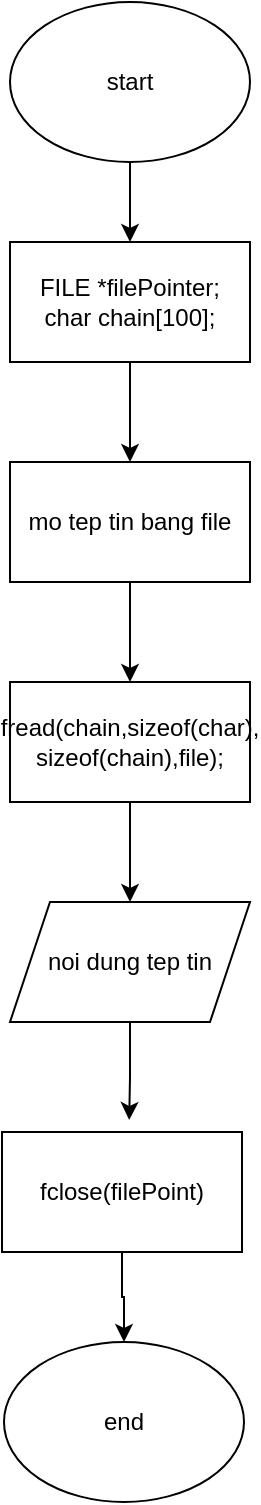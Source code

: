 <mxfile version="22.1.5" type="device">
  <diagram id="C5RBs43oDa-KdzZeNtuy" name="Page-1">
    <mxGraphModel dx="880" dy="484" grid="1" gridSize="10" guides="1" tooltips="1" connect="1" arrows="1" fold="1" page="1" pageScale="1" pageWidth="827" pageHeight="1169" math="0" shadow="0">
      <root>
        <mxCell id="WIyWlLk6GJQsqaUBKTNV-0" />
        <mxCell id="WIyWlLk6GJQsqaUBKTNV-1" parent="WIyWlLk6GJQsqaUBKTNV-0" />
        <mxCell id="Bqyoa0EmCeSfNpg1whay-2" style="edgeStyle=orthogonalEdgeStyle;rounded=0;orthogonalLoop=1;jettySize=auto;html=1;exitX=0.5;exitY=1;exitDx=0;exitDy=0;entryX=0.5;entryY=0;entryDx=0;entryDy=0;" parent="WIyWlLk6GJQsqaUBKTNV-1" source="Bqyoa0EmCeSfNpg1whay-0" target="Bqyoa0EmCeSfNpg1whay-1" edge="1">
          <mxGeometry relative="1" as="geometry" />
        </mxCell>
        <mxCell id="Bqyoa0EmCeSfNpg1whay-0" value="start" style="ellipse;whiteSpace=wrap;html=1;" parent="WIyWlLk6GJQsqaUBKTNV-1" vertex="1">
          <mxGeometry x="354" y="20" width="120" height="80" as="geometry" />
        </mxCell>
        <mxCell id="Bqyoa0EmCeSfNpg1whay-4" style="edgeStyle=orthogonalEdgeStyle;rounded=0;orthogonalLoop=1;jettySize=auto;html=1;exitX=0.5;exitY=1;exitDx=0;exitDy=0;" parent="WIyWlLk6GJQsqaUBKTNV-1" source="Bqyoa0EmCeSfNpg1whay-1" target="Bqyoa0EmCeSfNpg1whay-3" edge="1">
          <mxGeometry relative="1" as="geometry" />
        </mxCell>
        <mxCell id="Bqyoa0EmCeSfNpg1whay-1" value="&lt;div&gt;FILE *filePointer;&lt;/div&gt;&lt;div&gt;char chain[100];&lt;span style=&quot;&quot;&gt;&lt;/span&gt;&lt;/div&gt;" style="rounded=0;whiteSpace=wrap;html=1;" parent="WIyWlLk6GJQsqaUBKTNV-1" vertex="1">
          <mxGeometry x="354" y="140" width="120" height="60" as="geometry" />
        </mxCell>
        <mxCell id="Bqyoa0EmCeSfNpg1whay-6" style="edgeStyle=orthogonalEdgeStyle;rounded=0;orthogonalLoop=1;jettySize=auto;html=1;exitX=0.5;exitY=1;exitDx=0;exitDy=0;entryX=0.5;entryY=0;entryDx=0;entryDy=0;" parent="WIyWlLk6GJQsqaUBKTNV-1" source="Bqyoa0EmCeSfNpg1whay-3" target="Bqyoa0EmCeSfNpg1whay-5" edge="1">
          <mxGeometry relative="1" as="geometry" />
        </mxCell>
        <mxCell id="Bqyoa0EmCeSfNpg1whay-3" value="mo tep tin bang file" style="rounded=0;whiteSpace=wrap;html=1;" parent="WIyWlLk6GJQsqaUBKTNV-1" vertex="1">
          <mxGeometry x="354" y="250" width="120" height="60" as="geometry" />
        </mxCell>
        <mxCell id="Bqyoa0EmCeSfNpg1whay-8" style="edgeStyle=orthogonalEdgeStyle;rounded=0;orthogonalLoop=1;jettySize=auto;html=1;exitX=0.5;exitY=1;exitDx=0;exitDy=0;entryX=0.5;entryY=0;entryDx=0;entryDy=0;" parent="WIyWlLk6GJQsqaUBKTNV-1" source="Bqyoa0EmCeSfNpg1whay-5" target="Bqyoa0EmCeSfNpg1whay-7" edge="1">
          <mxGeometry relative="1" as="geometry" />
        </mxCell>
        <mxCell id="Bqyoa0EmCeSfNpg1whay-5" value="fread(chain,sizeof(char), sizeof(chain),file);" style="rounded=0;whiteSpace=wrap;html=1;" parent="WIyWlLk6GJQsqaUBKTNV-1" vertex="1">
          <mxGeometry x="354" y="360" width="120" height="60" as="geometry" />
        </mxCell>
        <mxCell id="Bqyoa0EmCeSfNpg1whay-7" value="noi dung tep tin" style="shape=parallelogram;perimeter=parallelogramPerimeter;whiteSpace=wrap;html=1;fixedSize=1;" parent="WIyWlLk6GJQsqaUBKTNV-1" vertex="1">
          <mxGeometry x="354" y="470" width="120" height="60" as="geometry" />
        </mxCell>
        <mxCell id="Bqyoa0EmCeSfNpg1whay-12" style="edgeStyle=orthogonalEdgeStyle;rounded=0;orthogonalLoop=1;jettySize=auto;html=1;exitX=0.5;exitY=1;exitDx=0;exitDy=0;entryX=0.5;entryY=0;entryDx=0;entryDy=0;" parent="WIyWlLk6GJQsqaUBKTNV-1" source="Bqyoa0EmCeSfNpg1whay-9" target="Bqyoa0EmCeSfNpg1whay-11" edge="1">
          <mxGeometry relative="1" as="geometry" />
        </mxCell>
        <mxCell id="Bqyoa0EmCeSfNpg1whay-9" value="fclose(filePoint)" style="rounded=0;whiteSpace=wrap;html=1;" parent="WIyWlLk6GJQsqaUBKTNV-1" vertex="1">
          <mxGeometry x="350" y="585" width="120" height="60" as="geometry" />
        </mxCell>
        <mxCell id="Bqyoa0EmCeSfNpg1whay-10" style="edgeStyle=orthogonalEdgeStyle;rounded=0;orthogonalLoop=1;jettySize=auto;html=1;exitX=0.5;exitY=1;exitDx=0;exitDy=0;entryX=0.53;entryY=-0.1;entryDx=0;entryDy=0;entryPerimeter=0;" parent="WIyWlLk6GJQsqaUBKTNV-1" source="Bqyoa0EmCeSfNpg1whay-7" target="Bqyoa0EmCeSfNpg1whay-9" edge="1">
          <mxGeometry relative="1" as="geometry" />
        </mxCell>
        <mxCell id="Bqyoa0EmCeSfNpg1whay-11" value="end" style="ellipse;whiteSpace=wrap;html=1;" parent="WIyWlLk6GJQsqaUBKTNV-1" vertex="1">
          <mxGeometry x="351" y="690" width="120" height="80" as="geometry" />
        </mxCell>
      </root>
    </mxGraphModel>
  </diagram>
</mxfile>
